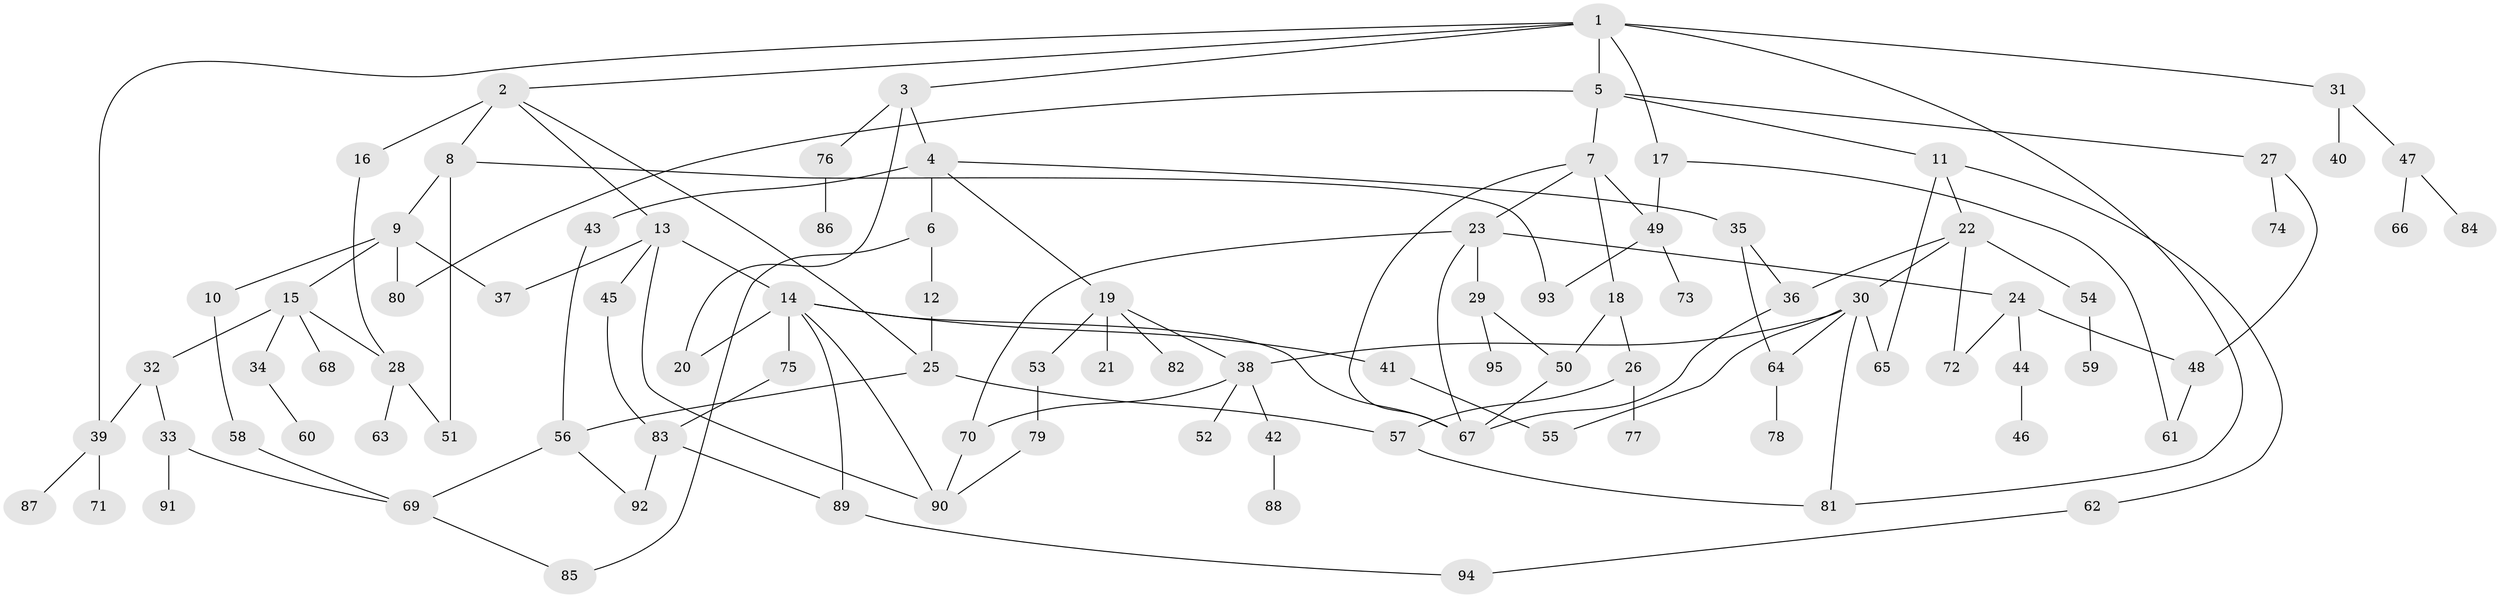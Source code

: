 // Generated by graph-tools (version 1.1) at 2025/41/03/09/25 04:41:05]
// undirected, 95 vertices, 131 edges
graph export_dot {
graph [start="1"]
  node [color=gray90,style=filled];
  1;
  2;
  3;
  4;
  5;
  6;
  7;
  8;
  9;
  10;
  11;
  12;
  13;
  14;
  15;
  16;
  17;
  18;
  19;
  20;
  21;
  22;
  23;
  24;
  25;
  26;
  27;
  28;
  29;
  30;
  31;
  32;
  33;
  34;
  35;
  36;
  37;
  38;
  39;
  40;
  41;
  42;
  43;
  44;
  45;
  46;
  47;
  48;
  49;
  50;
  51;
  52;
  53;
  54;
  55;
  56;
  57;
  58;
  59;
  60;
  61;
  62;
  63;
  64;
  65;
  66;
  67;
  68;
  69;
  70;
  71;
  72;
  73;
  74;
  75;
  76;
  77;
  78;
  79;
  80;
  81;
  82;
  83;
  84;
  85;
  86;
  87;
  88;
  89;
  90;
  91;
  92;
  93;
  94;
  95;
  1 -- 2;
  1 -- 3;
  1 -- 5;
  1 -- 17;
  1 -- 31;
  1 -- 81;
  1 -- 39;
  2 -- 8;
  2 -- 13;
  2 -- 16;
  2 -- 25;
  3 -- 4;
  3 -- 76;
  3 -- 20;
  4 -- 6;
  4 -- 19;
  4 -- 35;
  4 -- 43;
  5 -- 7;
  5 -- 11;
  5 -- 27;
  5 -- 80;
  6 -- 12;
  6 -- 85;
  7 -- 18;
  7 -- 23;
  7 -- 67;
  7 -- 49;
  8 -- 9;
  8 -- 51;
  8 -- 93;
  9 -- 10;
  9 -- 15;
  9 -- 80;
  9 -- 37;
  10 -- 58;
  11 -- 22;
  11 -- 62;
  11 -- 65;
  12 -- 25;
  13 -- 14;
  13 -- 37;
  13 -- 45;
  13 -- 90;
  14 -- 20;
  14 -- 41;
  14 -- 75;
  14 -- 89;
  14 -- 90;
  14 -- 67;
  15 -- 32;
  15 -- 34;
  15 -- 68;
  15 -- 28;
  16 -- 28;
  17 -- 49;
  17 -- 61;
  18 -- 26;
  18 -- 50;
  19 -- 21;
  19 -- 38;
  19 -- 53;
  19 -- 82;
  22 -- 30;
  22 -- 36;
  22 -- 54;
  22 -- 72;
  23 -- 24;
  23 -- 29;
  23 -- 67;
  23 -- 70;
  24 -- 44;
  24 -- 72;
  24 -- 48;
  25 -- 57;
  25 -- 56;
  26 -- 57;
  26 -- 77;
  27 -- 48;
  27 -- 74;
  28 -- 51;
  28 -- 63;
  29 -- 50;
  29 -- 95;
  30 -- 55;
  30 -- 64;
  30 -- 65;
  30 -- 81;
  30 -- 38;
  31 -- 40;
  31 -- 47;
  32 -- 33;
  32 -- 39;
  33 -- 91;
  33 -- 69;
  34 -- 60;
  35 -- 64;
  35 -- 36;
  36 -- 67;
  38 -- 42;
  38 -- 52;
  38 -- 70;
  39 -- 71;
  39 -- 87;
  41 -- 55;
  42 -- 88;
  43 -- 56;
  44 -- 46;
  45 -- 83;
  47 -- 66;
  47 -- 84;
  48 -- 61;
  49 -- 73;
  49 -- 93;
  50 -- 67;
  53 -- 79;
  54 -- 59;
  56 -- 69;
  56 -- 92;
  57 -- 81;
  58 -- 69;
  62 -- 94;
  64 -- 78;
  69 -- 85;
  70 -- 90;
  75 -- 83;
  76 -- 86;
  79 -- 90;
  83 -- 92;
  83 -- 89;
  89 -- 94;
}
